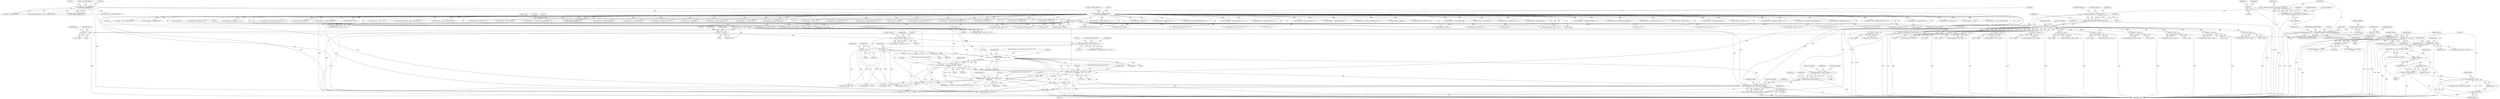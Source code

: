 digraph "0_Android_9d4853418ab2f754c2b63e091c29c5529b8b86ca_94@API" {
"1001810" [label="(Call,fprintf(fsuccess, \"PNG validation succeeded\n\"))"];
"1001802" [label="(Call,fsuccess != NULL)"];
"1001796" [label="(Call,*fsuccess = fopen(touch, \"wt\"))"];
"1001798" [label="(Call,fopen(touch, \"wt\"))"];
"1001791" [label="(Call,touch != NULL)"];
"1000158" [label="(Call,touch = NULL)"];
"1001058" [label="(Call,touch = *++argv)"];
"1000364" [label="(Call,safecat(command, sizeof command, cp, *++argv))"];
"1000354" [label="(Call,cp = safecat(command, sizeof command, cp, \" \"))"];
"1000356" [label="(Call,safecat(command, sizeof command, cp, \" \"))"];
"1000210" [label="(Call,cp = safecat(command, sizeof command, cp, \"pngvalid\"))"];
"1000212" [label="(Call,safecat(command, sizeof command, cp, \"pngvalid\"))"];
"1000165" [label="(Call,cp = 0)"];
"1001427" [label="(Call,cp = safecat(command, sizeof command, cp, *argv))"];
"1001429" [label="(Call,safecat(command, sizeof command, cp, *argv))"];
"1001419" [label="(Call,cp = safecat(command, sizeof command, cp, \" \"))"];
"1001421" [label="(Call,safecat(command, sizeof command, cp, \" \"))"];
"1000362" [label="(Call,cp = safecat(command, sizeof command, cp, *++argv))"];
"1001368" [label="(Call,fprintf(stderr,\n \"pngvalid: %s: %s: unknown setting (use 'on' or 'off')\n\",\n *argv, arg))"];
"1001409" [label="(Call,fprintf(stderr, \"pngvalid: %s: unknown argument\n\", *argv))"];
"1001227" [label="(Call,fprintf(stderr, \"pngvalid: %s: unknown 'max' option\n\", *argv))"];
"1001339" [label="(Call,fprintf(stderr, \"pngvalid: %s: %s: unknown option\n\", *argv, arg))"];
"1001286" [label="(Call,strncmp(*argv, \"--option=\", 9))"];
"1001073" [label="(Call,strncmp(*argv, \"--max\", 5))"];
"1000582" [label="(Call,strncmp(*argv, \"--transform-enable=\",\n sizeof \"--transform-enable\"))"];
"1000560" [label="(Call,strncmp(*argv, \"--transform-disable=\",\n sizeof \"--transform-disable\"))"];
"1001325" [label="(Call,strncmp(arg, \"max-inflate-window:\", 19))"];
"1001310" [label="(Call,strncmp(arg, \"arm-neon:\", 9))"];
"1001294" [label="(Call,*arg = 9+*argv)"];
"1001319" [label="(Call,arg += 9)"];
"1001334" [label="(Call,arg += 19)"];
"1001185" [label="(Call,atof(*++argv))"];
"1001113" [label="(Call,atof(*++argv))"];
"1001253" [label="(Call,atof(*++argv))"];
"1001149" [label="(Call,atof(*++argv))"];
"1001203" [label="(Call,atof(*++argv))"];
"1001167" [label="(Call,atof(*++argv))"];
"1001131" [label="(Call,atof(*++argv))"];
"1001276" [label="(Call,atof(*++argv))"];
"1001035" [label="(Call,atoi(*++argv))"];
"1001221" [label="(Call,atof(*++argv))"];
"1001095" [label="(Call,atof(*++argv))"];
"1000201" [label="(Call,store_ensure_image(&pm.this, NULL, 2, TRANSFORM_ROWMAX, TRANSFORM_HEIGHTMAX))"];
"1000169" [label="(Call,anon_context(&pm.this))"];
"1001813" [label="(Call,fflush(fsuccess))"];
"1001817" [label="(Call,ferror(fsuccess))"];
"1001815" [label="(Call,error = ferror(fsuccess))"];
"1001820" [label="(Call,fclose(fsuccess) || error)"];
"1001821" [label="(Call,fclose(fsuccess))"];
"1001085" [label="(Call,5+*argv)"];
"1000369" [label="(Call,*++argv)"];
"1001431" [label="(Call,sizeof command)"];
"1001368" [label="(Call,fprintf(stderr,\n \"pngvalid: %s: %s: unknown setting (use 'on' or 'off')\n\",\n *argv, arg))"];
"1001057" [label="(Block,)"];
"1000679" [label="(Call,strcmp(*argv, \"--nogamma-threshold\") == 0)"];
"1001428" [label="(Identifier,cp)"];
"1000986" [label="(Call,strcmp(*argv, \"--calculations-follow-bit-depth\"))"];
"1001821" [label="(Call,fclose(fsuccess))"];
"1001819" [label="(ControlStructure,if (fclose(fsuccess) || error))"];
"1000933" [label="(Call,strcmp(*argv, \"--use-input-precision\") == 0)"];
"1000202" [label="(Call,&pm.this)"];
"1001371" [label="(Call,*argv)"];
"1000757" [label="(Call,strcmp(*argv, \"--gamma-16-to-8\"))"];
"1001840" [label="(Literal,0)"];
"1001101" [label="(Call,strcmp(5+*argv, \"abs16\") == 0)"];
"1000712" [label="(Call,strcmp(*argv, \"--nogamma-transform\"))"];
"1001593" [label="(Call,make_transform_images(&pm.this))"];
"1000603" [label="(Call,strcmp(*argv, \"--gamma\") == 0)"];
"1001078" [label="(Literal,0)"];
"1001239" [label="(Call,strcmp(*argv, \"--log8\") == 0)"];
"1001114" [label="(Call,*++argv)"];
"1000711" [label="(Call,strcmp(*argv, \"--nogamma-transform\") == 0)"];
"1000166" [label="(Identifier,cp)"];
"1001804" [label="(Identifier,NULL)"];
"1000354" [label="(Call,cp = safecat(command, sizeof command, cp, \" \"))"];
"1001415" [label="(Literal,99)"];
"1000960" [label="(Call,strcmp(*argv, \"--calculations-use-input-precision\"))"];
"1001059" [label="(Identifier,touch)"];
"1001294" [label="(Call,*arg = 9+*argv)"];
"1001329" [label="(Literal,0)"];
"1001810" [label="(Call,fprintf(fsuccess, \"PNG validation succeeded\n\"))"];
"1000756" [label="(Call,strcmp(*argv, \"--gamma-16-to-8\") == 0)"];
"1001336" [label="(Literal,19)"];
"1001192" [label="(Call,strcmp(5+*argv, \"pc8\"))"];
"1001289" [label="(Literal,\"--option=\")"];
"1001800" [label="(Literal,\"wt\")"];
"1001076" [label="(Literal,\"--max\")"];
"1001286" [label="(Call,strncmp(*argv, \"--option=\", 9))"];
"1001411" [label="(Literal,\"pngvalid: %s: unknown argument\n\")"];
"1001233" [label="(Literal,99)"];
"1000214" [label="(Call,sizeof command)"];
"1001320" [label="(Identifier,arg)"];
"1001412" [label="(Call,*argv)"];
"1000839" [label="(Call,strcmp(*argv, \"--nogamma-alpha-mode\") == 0)"];
"1001138" [label="(Call,strcmp(5+*argv, \"calc16\"))"];
"1001191" [label="(Call,strcmp(5+*argv, \"pc8\") == 0)"];
"1001185" [label="(Call,atof(*++argv))"];
"1000585" [label="(Literal,\"--transform-enable=\")"];
"1000588" [label="(Literal,0)"];
"1000776" [label="(Call,strcmp(*argv, \"--nogamma-16-to-8\"))"];
"1001193" [label="(Call,5+*argv)"];
"1000725" [label="(Call,strcmp(*argv, \"--gamma-sbit\"))"];
"1001423" [label="(Call,sizeof command)"];
"1001058" [label="(Call,touch = *++argv)"];
"1000349" [label="(Block,)"];
"1001315" [label="(Block,)"];
"1001814" [label="(Identifier,fsuccess)"];
"1001020" [label="(Call,strcmp(*argv, \"--sbitlow\"))"];
"1000947" [label="(Call,strcmp(*argv, \"--use-calculation-precision\"))"];
"1000563" [label="(Literal,\"--transform-disable=\")"];
"1001801" [label="(ControlStructure,if (fsuccess != NULL))"];
"1001797" [label="(Identifier,fsuccess)"];
"1001310" [label="(Call,strncmp(arg, \"arm-neon:\", 9))"];
"1001210" [label="(Call,strcmp(5+*argv, \"pc16\"))"];
"1000596" [label="(Call,*argv + sizeof \"--transform-enable\")"];
"1001640" [label="(Call,fprintf(stderr, \"pngvalid: test aborted (probably failed in cleanup)\n\"))"];
"1001291" [label="(Literal,0)"];
"1001335" [label="(Identifier,arg)"];
"1001312" [label="(Literal,\"arm-neon:\")"];
"1001798" [label="(Call,fopen(touch, \"wt\"))"];
"1000922" [label="(Call,strcmp(*argv, \"--use-update-info\"))"];
"1001429" [label="(Call,safecat(command, sizeof command, cp, *argv))"];
"1001790" [label="(ControlStructure,if (touch != NULL))"];
"1001167" [label="(Call,atof(*++argv))"];
"1001793" [label="(Identifier,NULL)"];
"1001035" [label="(Call,atoi(*++argv))"];
"1001339" [label="(Call,fprintf(stderr, \"pngvalid: %s: %s: unknown option\n\", *argv, arg))"];
"1001350" [label="(Identifier,arg)"];
"1001325" [label="(Call,strncmp(arg, \"max-inflate-window:\", 19))"];
"1000365" [label="(Identifier,command)"];
"1001221" [label="(Call,atof(*++argv))"];
"1001229" [label="(Literal,\"pngvalid: %s: unknown 'max' option\n\")"];
"1001344" [label="(Identifier,arg)"];
"1001119" [label="(Call,strcmp(5+*argv, \"calc8\") == 0)"];
"1000160" [label="(Identifier,NULL)"];
"1001262" [label="(Call,strcmp(*argv, \"--log16\") == 0)"];
"1000852" [label="(Call,strcmp(*argv, \"--expand16\") == 0)"];
"1001433" [label="(Identifier,cp)"];
"1001175" [label="(Call,5+*argv)"];
"1001321" [label="(Literal,9)"];
"1001002" [label="(Call,strcmp(*argv, \"--exhaustive\") == 0)"];
"1001073" [label="(Call,strncmp(*argv, \"--max\", 5))"];
"1001084" [label="(Call,strcmp(5+*argv, \"abs8\"))"];
"1000561" [label="(Call,*argv)"];
"1001349" [label="(Call,strcmp(arg, \"off\"))"];
"1000564" [label="(Call,sizeof \"--transform-disable\")"];
"1001823" [label="(Identifier,error)"];
"1000573" [label="(Call,transform_disable(*argv + sizeof \"--transform-disable\"))"];
"1000212" [label="(Call,safecat(command, sizeof command, cp, \"pngvalid\"))"];
"1001131" [label="(Call,atof(*++argv))"];
"1000165" [label="(Call,cp = 0)"];
"1001434" [label="(Call,*argv)"];
"1001227" [label="(Call,fprintf(stderr, \"pngvalid: %s: unknown 'max' option\n\", *argv))"];
"1001091" [label="(Call,pm.maxabs8 = atof(*++argv))"];
"1001311" [label="(Identifier,arg)"];
"1001203" [label="(Call,atof(*++argv))"];
"1001109" [label="(Call,pm.maxabs16 = atof(*++argv))"];
"1001791" [label="(Call,touch != NULL)"];
"1001369" [label="(Identifier,stderr)"];
"1001296" [label="(Call,9+*argv)"];
"1001113" [label="(Call,atof(*++argv))"];
"1001427" [label="(Call,cp = safecat(command, sizeof command, cp, *argv))"];
"1001173" [label="(Call,strcmp(5+*argv, \"out16\") == 0)"];
"1001815" [label="(Call,error = ferror(fsuccess))"];
"1001230" [label="(Call,*argv)"];
"1000559" [label="(Call,strncmp(*argv, \"--transform-disable=\",\n sizeof \"--transform-disable\") == 0)"];
"1001083" [label="(Call,strcmp(5+*argv, \"abs8\") == 0)"];
"1000159" [label="(Identifier,touch)"];
"1001096" [label="(Call,*++argv)"];
"1000807" [label="(Call,strcmp(*argv, \"--nogamma-background\") == 0)"];
"1001408" [label="(Block,)"];
"1001803" [label="(Identifier,fsuccess)"];
"1001149" [label="(Call,atof(*++argv))"];
"1001276" [label="(Call,atof(*++argv))"];
"1000586" [label="(Call,sizeof \"--transform-enable\")"];
"1001127" [label="(Call,pm.maxcalc8 = atof(*++argv))"];
"1000175" [label="(Identifier,SIGABRT)"];
"1000680" [label="(Call,strcmp(*argv, \"--nogamma-threshold\"))"];
"1001049" [label="(Call,strcmp(*argv, \"--touch\"))"];
"1000347" [label="(Identifier,argc)"];
"1001155" [label="(Call,strcmp(5+*argv, \"out8\") == 0)"];
"1001048" [label="(Call,strcmp(*argv, \"--touch\") == 0)"];
"1000595" [label="(Call,transform_enable(*argv + sizeof \"--transform-enable\"))"];
"1000973" [label="(Call,strcmp(*argv, \"--assume-16-bit-calculations\"))"];
"1001226" [label="(Block,)"];
"1001121" [label="(Call,5+*argv)"];
"1001796" [label="(Call,*fsuccess = fopen(touch, \"wt\"))"];
"1001370" [label="(Literal,\"pngvalid: %s: %s: unknown setting (use 'on' or 'off')\n\")"];
"1000217" [label="(Literal,\"pngvalid\")"];
"1000647" [label="(Call,strcmp(*argv, \"--nogamma\") == 0)"];
"1000661" [label="(Call,strcmp(*argv, \"--gamma-threshold\"))"];
"1001813" [label="(Call,fflush(fsuccess))"];
"1000959" [label="(Call,strcmp(*argv, \"--calculations-use-input-precision\") == 0)"];
"1001348" [label="(Call,strcmp(arg, \"off\") == 0)"];
"1000581" [label="(Call,strncmp(*argv, \"--transform-enable=\",\n sizeof \"--transform-enable\") == 0)"];
"1001802" [label="(Call,fsuccess != NULL)"];
"1000808" [label="(Call,strcmp(*argv, \"--nogamma-background\"))"];
"1000366" [label="(Call,sizeof command)"];
"1001060" [label="(Call,*++argv)"];
"1001358" [label="(Call,strcmp(arg, \"on\") == 0)"];
"1000934" [label="(Call,strcmp(*argv, \"--use-input-precision\"))"];
"1001145" [label="(Call,pm.maxcalc16 = atof(*++argv))"];
"1000906" [label="(Call,strcmp(*argv, \"--progressive-read\") == 0)"];
"1001812" [label="(Literal,\"PNG validation succeeded\n\")"];
"1001419" [label="(Call,cp = safecat(command, sizeof command, cp, \" \"))"];
"1000866" [label="(Call,strcmp(*argv, \"--noexpand16\"))"];
"1001327" [label="(Literal,\"max-inflate-window:\")"];
"1000660" [label="(Call,strcmp(*argv, \"--gamma-threshold\") == 0)"];
"1000907" [label="(Call,strcmp(*argv, \"--progressive-read\"))"];
"1000169" [label="(Call,anon_context(&pm.this))"];
"1000789" [label="(Call,strcmp(*argv, \"--gamma-background\"))"];
"1000583" [label="(Call,*argv)"];
"1001342" [label="(Call,*argv)"];
"1001425" [label="(Identifier,cp)"];
"1001290" [label="(Literal,9)"];
"1001338" [label="(Block,)"];
"1001072" [label="(Call,strncmp(*argv, \"--max\", 5) == 0)"];
"1000209" [label="(Identifier,TRANSFORM_HEIGHTMAX)"];
"1001818" [label="(Identifier,fsuccess)"];
"1000201" [label="(Call,store_ensure_image(&pm.this, NULL, 2, TRANSFORM_ROWMAX, TRANSFORM_HEIGHTMAX))"];
"1000368" [label="(Identifier,cp)"];
"1001430" [label="(Identifier,command)"];
"1001373" [label="(Identifier,arg)"];
"1001120" [label="(Call,strcmp(5+*argv, \"calc8\"))"];
"1001209" [label="(Call,strcmp(5+*argv, \"pc16\") == 0)"];
"1001019" [label="(Call,strcmp(*argv, \"--sbitlow\") == 0)"];
"1001272" [label="(Call,pm.log16 = atof(*++argv))"];
"1001217" [label="(Call,pm.maxpc16 = atof(*++argv))"];
"1000206" [label="(Identifier,NULL)"];
"1001805" [label="(Block,)"];
"1001341" [label="(Literal,\"pngvalid: %s: %s: unknown option\n\")"];
"1000743" [label="(Call,strcmp(*argv, \"--nogamma-sbit\") == 0)"];
"1001820" [label="(Call,fclose(fsuccess) || error)"];
"1000360" [label="(Identifier,cp)"];
"1001324" [label="(Call,strncmp(arg, \"max-inflate-window:\", 19) == 0)"];
"1000788" [label="(Call,strcmp(*argv, \"--gamma-background\") == 0)"];
"1001326" [label="(Identifier,arg)"];
"1001186" [label="(Call,*++argv)"];
"1001833" [label="(Call,fprintf(stderr, \"%s: open failed\n\", touch))"];
"1000361" [label="(Literal,\" \")"];
"1000167" [label="(Literal,0)"];
"1000604" [label="(Call,strcmp(*argv, \"--gamma\"))"];
"1000364" [label="(Call,safecat(command, sizeof command, cp, *++argv))"];
"1001410" [label="(Identifier,stderr)"];
"1001077" [label="(Literal,5)"];
"1001181" [label="(Call,pm.maxout16 = atof(*++argv))"];
"1001064" [label="(Identifier,catmore)"];
"1000158" [label="(Call,touch = NULL)"];
"1000878" [label="(Call,strcmp(*argv, \"--more-gammas\") == 0)"];
"1000985" [label="(Call,strcmp(*argv, \"--calculations-follow-bit-depth\") == 0)"];
"1000210" [label="(Call,cp = safecat(command, sizeof command, cp, \"pngvalid\"))"];
"1001314" [label="(Literal,0)"];
"1001095" [label="(Call,atof(*++argv))"];
"1001421" [label="(Call,safecat(command, sizeof command, cp, \" \"))"];
"1001367" [label="(Block,)"];
"1000566" [label="(Literal,0)"];
"1001295" [label="(Identifier,arg)"];
"1001817" [label="(Call,ferror(fsuccess))"];
"1000892" [label="(Call,strcmp(*argv, \"--all-gammas\"))"];
"1001822" [label="(Identifier,fsuccess)"];
"1001139" [label="(Call,5+*argv)"];
"1001841" [label="(MethodReturn,int)"];
"1000373" [label="(Call,strcmp(*argv, \"-v\") == 0)"];
"1001163" [label="(Call,pm.maxout8 = atof(*++argv))"];
"1000744" [label="(Call,strcmp(*argv, \"--nogamma-sbit\"))"];
"1001102" [label="(Call,strcmp(5+*argv, \"abs16\"))"];
"1001003" [label="(Call,strcmp(*argv, \"--exhaustive\"))"];
"1001319" [label="(Call,arg += 9)"];
"1000357" [label="(Identifier,command)"];
"1001174" [label="(Call,strcmp(5+*argv, \"out16\"))"];
"1001792" [label="(Identifier,touch)"];
"1000211" [label="(Identifier,cp)"];
"1001036" [label="(Call,*++argv)"];
"1000363" [label="(Identifier,cp)"];
"1000820" [label="(Call,strcmp(*argv, \"--gamma-alpha-mode\") == 0)"];
"1000374" [label="(Call,strcmp(*argv, \"-v\"))"];
"1001799" [label="(Identifier,touch)"];
"1001825" [label="(Call,fprintf(stderr, \"%s: write failed\n\", touch))"];
"1000376" [label="(Identifier,argv)"];
"1000216" [label="(Identifier,cp)"];
"1001157" [label="(Call,5+*argv)"];
"1001263" [label="(Call,strcmp(*argv, \"--log16\"))"];
"1000853" [label="(Call,strcmp(*argv, \"--expand16\"))"];
"1000865" [label="(Call,strcmp(*argv, \"--noexpand16\") == 0)"];
"1000946" [label="(Call,strcmp(*argv, \"--use-calculation-precision\") == 0)"];
"1001302" [label="(Identifier,option)"];
"1000163" [label="(Identifier,gammas)"];
"1001254" [label="(Call,*++argv)"];
"1001808" [label="(Identifier,error)"];
"1001156" [label="(Call,strcmp(5+*argv, \"out8\"))"];
"1000692" [label="(Call,strcmp(*argv, \"--gamma-transform\") == 0)"];
"1001309" [label="(Call,strncmp(arg, \"arm-neon:\", 9) == 0)"];
"1000775" [label="(Call,strcmp(*argv, \"--nogamma-16-to-8\") == 0)"];
"1001137" [label="(Call,strcmp(5+*argv, \"calc16\") == 0)"];
"1001199" [label="(Call,pm.maxpc8 = atof(*++argv))"];
"1001330" [label="(Block,)"];
"1000560" [label="(Call,strncmp(*argv, \"--transform-disable=\",\n sizeof \"--transform-disable\"))"];
"1001277" [label="(Call,*++argv)"];
"1001834" [label="(Identifier,stderr)"];
"1000170" [label="(Call,&pm.this)"];
"1000221" [label="(Identifier,pm)"];
"1001240" [label="(Call,strcmp(*argv, \"--log8\"))"];
"1000208" [label="(Identifier,TRANSFORM_ROWMAX)"];
"1001420" [label="(Identifier,cp)"];
"1000582" [label="(Call,strncmp(*argv, \"--transform-enable=\",\n sizeof \"--transform-enable\"))"];
"1001334" [label="(Call,arg += 19)"];
"1001426" [label="(Literal,\" \")"];
"1000921" [label="(Call,strcmp(*argv, \"--use-update-info\") == 0)"];
"1001074" [label="(Call,*argv)"];
"1000840" [label="(Call,strcmp(*argv, \"--nogamma-alpha-mode\"))"];
"1000574" [label="(Call,*argv + sizeof \"--transform-disable\")"];
"1001328" [label="(Literal,19)"];
"1001168" [label="(Call,*++argv)"];
"1000972" [label="(Call,strcmp(*argv, \"--assume-16-bit-calculations\") == 0)"];
"1001313" [label="(Literal,9)"];
"1000207" [label="(Literal,2)"];
"1001033" [label="(Call,(png_byte)atoi(*++argv))"];
"1001346" [label="(Literal,99)"];
"1001150" [label="(Call,*++argv)"];
"1000362" [label="(Call,cp = safecat(command, sizeof command, cp, *++argv))"];
"1000358" [label="(Call,sizeof command)"];
"1000355" [label="(Identifier,cp)"];
"1001409" [label="(Call,fprintf(stderr, \"pngvalid: %s: unknown argument\n\", *argv))"];
"1000648" [label="(Call,strcmp(*argv, \"--nogamma\"))"];
"1001222" [label="(Call,*++argv)"];
"1000891" [label="(Call,strcmp(*argv, \"--all-gammas\") == 0)"];
"1000213" [label="(Identifier,command)"];
"1001285" [label="(Call,strncmp(*argv, \"--option=\", 9) == 0)"];
"1001811" [label="(Identifier,fsuccess)"];
"1001359" [label="(Call,strcmp(arg, \"on\"))"];
"1001292" [label="(Block,)"];
"1001253" [label="(Call,atof(*++argv))"];
"1001418" [label="(Block,)"];
"1001826" [label="(Identifier,stderr)"];
"1001132" [label="(Call,*++argv)"];
"1001816" [label="(Identifier,error)"];
"1001211" [label="(Call,5+*argv)"];
"1001249" [label="(Call,pm.log8 = atof(*++argv))"];
"1001375" [label="(Literal,99)"];
"1000149" [label="(Block,)"];
"1001103" [label="(Call,5+*argv)"];
"1001204" [label="(Call,*++argv)"];
"1000821" [label="(Call,strcmp(*argv, \"--gamma-alpha-mode\"))"];
"1001422" [label="(Identifier,command)"];
"1001228" [label="(Identifier,stderr)"];
"1001287" [label="(Call,*argv)"];
"1001340" [label="(Identifier,stderr)"];
"1000879" [label="(Call,strcmp(*argv, \"--more-gammas\"))"];
"1000356" [label="(Call,safecat(command, sizeof command, cp, \" \"))"];
"1000724" [label="(Call,strcmp(*argv, \"--gamma-sbit\") == 0)"];
"1000693" [label="(Call,strcmp(*argv, \"--gamma-transform\"))"];
"1001794" [label="(Block,)"];
"1000172" [label="(Identifier,pm)"];
"1001810" -> "1001805"  [label="AST: "];
"1001810" -> "1001812"  [label="CFG: "];
"1001811" -> "1001810"  [label="AST: "];
"1001812" -> "1001810"  [label="AST: "];
"1001814" -> "1001810"  [label="CFG: "];
"1001810" -> "1001841"  [label="DDG: "];
"1001802" -> "1001810"  [label="DDG: "];
"1001810" -> "1001813"  [label="DDG: "];
"1001802" -> "1001801"  [label="AST: "];
"1001802" -> "1001804"  [label="CFG: "];
"1001803" -> "1001802"  [label="AST: "];
"1001804" -> "1001802"  [label="AST: "];
"1001808" -> "1001802"  [label="CFG: "];
"1001834" -> "1001802"  [label="CFG: "];
"1001802" -> "1001841"  [label="DDG: "];
"1001802" -> "1001841"  [label="DDG: "];
"1001802" -> "1001841"  [label="DDG: "];
"1001796" -> "1001802"  [label="DDG: "];
"1001791" -> "1001802"  [label="DDG: "];
"1001796" -> "1001794"  [label="AST: "];
"1001796" -> "1001798"  [label="CFG: "];
"1001797" -> "1001796"  [label="AST: "];
"1001798" -> "1001796"  [label="AST: "];
"1001803" -> "1001796"  [label="CFG: "];
"1001796" -> "1001841"  [label="DDG: "];
"1001798" -> "1001796"  [label="DDG: "];
"1001798" -> "1001796"  [label="DDG: "];
"1001798" -> "1001800"  [label="CFG: "];
"1001799" -> "1001798"  [label="AST: "];
"1001800" -> "1001798"  [label="AST: "];
"1001798" -> "1001841"  [label="DDG: "];
"1001791" -> "1001798"  [label="DDG: "];
"1001798" -> "1001825"  [label="DDG: "];
"1001798" -> "1001833"  [label="DDG: "];
"1001791" -> "1001790"  [label="AST: "];
"1001791" -> "1001793"  [label="CFG: "];
"1001792" -> "1001791"  [label="AST: "];
"1001793" -> "1001791"  [label="AST: "];
"1001797" -> "1001791"  [label="CFG: "];
"1001840" -> "1001791"  [label="CFG: "];
"1001791" -> "1001841"  [label="DDG: "];
"1001791" -> "1001841"  [label="DDG: "];
"1001791" -> "1001841"  [label="DDG: "];
"1000158" -> "1001791"  [label="DDG: "];
"1001058" -> "1001791"  [label="DDG: "];
"1000201" -> "1001791"  [label="DDG: "];
"1000158" -> "1000149"  [label="AST: "];
"1000158" -> "1000160"  [label="CFG: "];
"1000159" -> "1000158"  [label="AST: "];
"1000160" -> "1000158"  [label="AST: "];
"1000163" -> "1000158"  [label="CFG: "];
"1001058" -> "1001057"  [label="AST: "];
"1001058" -> "1001060"  [label="CFG: "];
"1001059" -> "1001058"  [label="AST: "];
"1001060" -> "1001058"  [label="AST: "];
"1001064" -> "1001058"  [label="CFG: "];
"1001058" -> "1001841"  [label="DDG: "];
"1000364" -> "1001058"  [label="DDG: "];
"1000364" -> "1000362"  [label="AST: "];
"1000364" -> "1000369"  [label="CFG: "];
"1000365" -> "1000364"  [label="AST: "];
"1000366" -> "1000364"  [label="AST: "];
"1000368" -> "1000364"  [label="AST: "];
"1000369" -> "1000364"  [label="AST: "];
"1000362" -> "1000364"  [label="CFG: "];
"1000364" -> "1001841"  [label="DDG: "];
"1000364" -> "1001841"  [label="DDG: "];
"1000364" -> "1000362"  [label="DDG: "];
"1000364" -> "1000362"  [label="DDG: "];
"1000364" -> "1000362"  [label="DDG: "];
"1000354" -> "1000364"  [label="DDG: "];
"1001185" -> "1000364"  [label="DDG: "];
"1001113" -> "1000364"  [label="DDG: "];
"1001253" -> "1000364"  [label="DDG: "];
"1001149" -> "1000364"  [label="DDG: "];
"1001203" -> "1000364"  [label="DDG: "];
"1001167" -> "1000364"  [label="DDG: "];
"1001131" -> "1000364"  [label="DDG: "];
"1001276" -> "1000364"  [label="DDG: "];
"1001035" -> "1000364"  [label="DDG: "];
"1001221" -> "1000364"  [label="DDG: "];
"1001095" -> "1000364"  [label="DDG: "];
"1000364" -> "1001035"  [label="DDG: "];
"1000364" -> "1001095"  [label="DDG: "];
"1000364" -> "1001113"  [label="DDG: "];
"1000364" -> "1001131"  [label="DDG: "];
"1000364" -> "1001149"  [label="DDG: "];
"1000364" -> "1001167"  [label="DDG: "];
"1000364" -> "1001185"  [label="DDG: "];
"1000364" -> "1001203"  [label="DDG: "];
"1000364" -> "1001221"  [label="DDG: "];
"1000364" -> "1001253"  [label="DDG: "];
"1000364" -> "1001276"  [label="DDG: "];
"1000354" -> "1000349"  [label="AST: "];
"1000354" -> "1000356"  [label="CFG: "];
"1000355" -> "1000354"  [label="AST: "];
"1000356" -> "1000354"  [label="AST: "];
"1000363" -> "1000354"  [label="CFG: "];
"1000354" -> "1001841"  [label="DDG: "];
"1000356" -> "1000354"  [label="DDG: "];
"1000356" -> "1000354"  [label="DDG: "];
"1000356" -> "1000354"  [label="DDG: "];
"1000356" -> "1000361"  [label="CFG: "];
"1000357" -> "1000356"  [label="AST: "];
"1000358" -> "1000356"  [label="AST: "];
"1000360" -> "1000356"  [label="AST: "];
"1000361" -> "1000356"  [label="AST: "];
"1000210" -> "1000356"  [label="DDG: "];
"1001427" -> "1000356"  [label="DDG: "];
"1000362" -> "1000356"  [label="DDG: "];
"1000210" -> "1000149"  [label="AST: "];
"1000210" -> "1000212"  [label="CFG: "];
"1000211" -> "1000210"  [label="AST: "];
"1000212" -> "1000210"  [label="AST: "];
"1000221" -> "1000210"  [label="CFG: "];
"1000210" -> "1001841"  [label="DDG: "];
"1000210" -> "1001841"  [label="DDG: "];
"1000212" -> "1000210"  [label="DDG: "];
"1000212" -> "1000210"  [label="DDG: "];
"1000212" -> "1000210"  [label="DDG: "];
"1000212" -> "1000217"  [label="CFG: "];
"1000213" -> "1000212"  [label="AST: "];
"1000214" -> "1000212"  [label="AST: "];
"1000216" -> "1000212"  [label="AST: "];
"1000217" -> "1000212"  [label="AST: "];
"1000212" -> "1001841"  [label="DDG: "];
"1000165" -> "1000212"  [label="DDG: "];
"1000165" -> "1000149"  [label="AST: "];
"1000165" -> "1000167"  [label="CFG: "];
"1000166" -> "1000165"  [label="AST: "];
"1000167" -> "1000165"  [label="AST: "];
"1000172" -> "1000165"  [label="CFG: "];
"1001427" -> "1001418"  [label="AST: "];
"1001427" -> "1001429"  [label="CFG: "];
"1001428" -> "1001427"  [label="AST: "];
"1001429" -> "1001427"  [label="AST: "];
"1000347" -> "1001427"  [label="CFG: "];
"1001427" -> "1001841"  [label="DDG: "];
"1001427" -> "1001841"  [label="DDG: "];
"1001429" -> "1001427"  [label="DDG: "];
"1001429" -> "1001427"  [label="DDG: "];
"1001429" -> "1001427"  [label="DDG: "];
"1001429" -> "1001434"  [label="CFG: "];
"1001430" -> "1001429"  [label="AST: "];
"1001431" -> "1001429"  [label="AST: "];
"1001433" -> "1001429"  [label="AST: "];
"1001434" -> "1001429"  [label="AST: "];
"1001429" -> "1001841"  [label="DDG: "];
"1001429" -> "1001841"  [label="DDG: "];
"1001429" -> "1000373"  [label="DDG: "];
"1001429" -> "1000374"  [label="DDG: "];
"1001419" -> "1001429"  [label="DDG: "];
"1001368" -> "1001429"  [label="DDG: "];
"1001339" -> "1001429"  [label="DDG: "];
"1001227" -> "1001429"  [label="DDG: "];
"1001409" -> "1001429"  [label="DDG: "];
"1000560" -> "1001429"  [label="DDG: "];
"1000582" -> "1001429"  [label="DDG: "];
"1001073" -> "1001429"  [label="DDG: "];
"1001286" -> "1001429"  [label="DDG: "];
"1001419" -> "1001418"  [label="AST: "];
"1001419" -> "1001421"  [label="CFG: "];
"1001420" -> "1001419"  [label="AST: "];
"1001421" -> "1001419"  [label="AST: "];
"1001428" -> "1001419"  [label="CFG: "];
"1001419" -> "1001841"  [label="DDG: "];
"1001421" -> "1001419"  [label="DDG: "];
"1001421" -> "1001419"  [label="DDG: "];
"1001421" -> "1001419"  [label="DDG: "];
"1001421" -> "1001426"  [label="CFG: "];
"1001422" -> "1001421"  [label="AST: "];
"1001423" -> "1001421"  [label="AST: "];
"1001425" -> "1001421"  [label="AST: "];
"1001426" -> "1001421"  [label="AST: "];
"1000362" -> "1001421"  [label="DDG: "];
"1000362" -> "1000349"  [label="AST: "];
"1000363" -> "1000362"  [label="AST: "];
"1000376" -> "1000362"  [label="CFG: "];
"1000362" -> "1001841"  [label="DDG: "];
"1000362" -> "1001841"  [label="DDG: "];
"1001368" -> "1001367"  [label="AST: "];
"1001368" -> "1001373"  [label="CFG: "];
"1001369" -> "1001368"  [label="AST: "];
"1001370" -> "1001368"  [label="AST: "];
"1001371" -> "1001368"  [label="AST: "];
"1001373" -> "1001368"  [label="AST: "];
"1001375" -> "1001368"  [label="CFG: "];
"1001368" -> "1001841"  [label="DDG: "];
"1001368" -> "1001841"  [label="DDG: "];
"1001368" -> "1001841"  [label="DDG: "];
"1001368" -> "1000373"  [label="DDG: "];
"1001368" -> "1000374"  [label="DDG: "];
"1001368" -> "1001227"  [label="DDG: "];
"1001368" -> "1001339"  [label="DDG: "];
"1001409" -> "1001368"  [label="DDG: "];
"1001227" -> "1001368"  [label="DDG: "];
"1001339" -> "1001368"  [label="DDG: "];
"1001339" -> "1001368"  [label="DDG: "];
"1001339" -> "1001368"  [label="DDG: "];
"1001286" -> "1001368"  [label="DDG: "];
"1001319" -> "1001368"  [label="DDG: "];
"1001334" -> "1001368"  [label="DDG: "];
"1001368" -> "1001409"  [label="DDG: "];
"1001368" -> "1001640"  [label="DDG: "];
"1001409" -> "1001408"  [label="AST: "];
"1001409" -> "1001412"  [label="CFG: "];
"1001410" -> "1001409"  [label="AST: "];
"1001411" -> "1001409"  [label="AST: "];
"1001412" -> "1001409"  [label="AST: "];
"1001415" -> "1001409"  [label="CFG: "];
"1001409" -> "1001841"  [label="DDG: "];
"1001409" -> "1001841"  [label="DDG: "];
"1001409" -> "1000373"  [label="DDG: "];
"1001409" -> "1000374"  [label="DDG: "];
"1001409" -> "1001227"  [label="DDG: "];
"1001409" -> "1001339"  [label="DDG: "];
"1001227" -> "1001409"  [label="DDG: "];
"1001339" -> "1001409"  [label="DDG: "];
"1001286" -> "1001409"  [label="DDG: "];
"1001409" -> "1001640"  [label="DDG: "];
"1001227" -> "1001226"  [label="AST: "];
"1001227" -> "1001230"  [label="CFG: "];
"1001228" -> "1001227"  [label="AST: "];
"1001229" -> "1001227"  [label="AST: "];
"1001230" -> "1001227"  [label="AST: "];
"1001233" -> "1001227"  [label="CFG: "];
"1001227" -> "1001841"  [label="DDG: "];
"1001227" -> "1001841"  [label="DDG: "];
"1001227" -> "1000373"  [label="DDG: "];
"1001227" -> "1000374"  [label="DDG: "];
"1001339" -> "1001227"  [label="DDG: "];
"1001073" -> "1001227"  [label="DDG: "];
"1000582" -> "1001227"  [label="DDG: "];
"1001227" -> "1001339"  [label="DDG: "];
"1001227" -> "1001640"  [label="DDG: "];
"1001339" -> "1001338"  [label="AST: "];
"1001339" -> "1001344"  [label="CFG: "];
"1001340" -> "1001339"  [label="AST: "];
"1001341" -> "1001339"  [label="AST: "];
"1001342" -> "1001339"  [label="AST: "];
"1001344" -> "1001339"  [label="AST: "];
"1001346" -> "1001339"  [label="CFG: "];
"1001339" -> "1001841"  [label="DDG: "];
"1001339" -> "1001841"  [label="DDG: "];
"1001339" -> "1000373"  [label="DDG: "];
"1001339" -> "1000374"  [label="DDG: "];
"1001286" -> "1001339"  [label="DDG: "];
"1001325" -> "1001339"  [label="DDG: "];
"1001339" -> "1001348"  [label="DDG: "];
"1001339" -> "1001349"  [label="DDG: "];
"1001339" -> "1001358"  [label="DDG: "];
"1001339" -> "1001359"  [label="DDG: "];
"1001339" -> "1001640"  [label="DDG: "];
"1001286" -> "1001285"  [label="AST: "];
"1001286" -> "1001290"  [label="CFG: "];
"1001287" -> "1001286"  [label="AST: "];
"1001289" -> "1001286"  [label="AST: "];
"1001290" -> "1001286"  [label="AST: "];
"1001291" -> "1001286"  [label="CFG: "];
"1001286" -> "1000373"  [label="DDG: "];
"1001286" -> "1000374"  [label="DDG: "];
"1001286" -> "1001285"  [label="DDG: "];
"1001286" -> "1001285"  [label="DDG: "];
"1001286" -> "1001285"  [label="DDG: "];
"1001073" -> "1001286"  [label="DDG: "];
"1000582" -> "1001286"  [label="DDG: "];
"1001286" -> "1001294"  [label="DDG: "];
"1001286" -> "1001296"  [label="DDG: "];
"1001073" -> "1001072"  [label="AST: "];
"1001073" -> "1001077"  [label="CFG: "];
"1001074" -> "1001073"  [label="AST: "];
"1001076" -> "1001073"  [label="AST: "];
"1001077" -> "1001073"  [label="AST: "];
"1001078" -> "1001073"  [label="CFG: "];
"1001073" -> "1000373"  [label="DDG: "];
"1001073" -> "1000374"  [label="DDG: "];
"1001073" -> "1001072"  [label="DDG: "];
"1001073" -> "1001072"  [label="DDG: "];
"1001073" -> "1001072"  [label="DDG: "];
"1000582" -> "1001073"  [label="DDG: "];
"1001073" -> "1001083"  [label="DDG: "];
"1001073" -> "1001084"  [label="DDG: "];
"1001073" -> "1001085"  [label="DDG: "];
"1001073" -> "1001101"  [label="DDG: "];
"1001073" -> "1001102"  [label="DDG: "];
"1001073" -> "1001103"  [label="DDG: "];
"1001073" -> "1001119"  [label="DDG: "];
"1001073" -> "1001120"  [label="DDG: "];
"1001073" -> "1001121"  [label="DDG: "];
"1001073" -> "1001137"  [label="DDG: "];
"1001073" -> "1001138"  [label="DDG: "];
"1001073" -> "1001139"  [label="DDG: "];
"1001073" -> "1001155"  [label="DDG: "];
"1001073" -> "1001156"  [label="DDG: "];
"1001073" -> "1001157"  [label="DDG: "];
"1001073" -> "1001173"  [label="DDG: "];
"1001073" -> "1001174"  [label="DDG: "];
"1001073" -> "1001175"  [label="DDG: "];
"1001073" -> "1001191"  [label="DDG: "];
"1001073" -> "1001192"  [label="DDG: "];
"1001073" -> "1001193"  [label="DDG: "];
"1001073" -> "1001209"  [label="DDG: "];
"1001073" -> "1001210"  [label="DDG: "];
"1001073" -> "1001211"  [label="DDG: "];
"1001073" -> "1001239"  [label="DDG: "];
"1001073" -> "1001240"  [label="DDG: "];
"1001073" -> "1001262"  [label="DDG: "];
"1001073" -> "1001263"  [label="DDG: "];
"1000582" -> "1000581"  [label="AST: "];
"1000582" -> "1000586"  [label="CFG: "];
"1000583" -> "1000582"  [label="AST: "];
"1000585" -> "1000582"  [label="AST: "];
"1000586" -> "1000582"  [label="AST: "];
"1000588" -> "1000582"  [label="CFG: "];
"1000582" -> "1000373"  [label="DDG: "];
"1000582" -> "1000374"  [label="DDG: "];
"1000582" -> "1000581"  [label="DDG: "];
"1000582" -> "1000581"  [label="DDG: "];
"1000560" -> "1000582"  [label="DDG: "];
"1000582" -> "1000595"  [label="DDG: "];
"1000582" -> "1000596"  [label="DDG: "];
"1000582" -> "1000603"  [label="DDG: "];
"1000582" -> "1000604"  [label="DDG: "];
"1000582" -> "1000647"  [label="DDG: "];
"1000582" -> "1000648"  [label="DDG: "];
"1000582" -> "1000660"  [label="DDG: "];
"1000582" -> "1000661"  [label="DDG: "];
"1000582" -> "1000679"  [label="DDG: "];
"1000582" -> "1000680"  [label="DDG: "];
"1000582" -> "1000692"  [label="DDG: "];
"1000582" -> "1000693"  [label="DDG: "];
"1000582" -> "1000711"  [label="DDG: "];
"1000582" -> "1000712"  [label="DDG: "];
"1000582" -> "1000724"  [label="DDG: "];
"1000582" -> "1000725"  [label="DDG: "];
"1000582" -> "1000743"  [label="DDG: "];
"1000582" -> "1000744"  [label="DDG: "];
"1000582" -> "1000756"  [label="DDG: "];
"1000582" -> "1000757"  [label="DDG: "];
"1000582" -> "1000775"  [label="DDG: "];
"1000582" -> "1000776"  [label="DDG: "];
"1000582" -> "1000788"  [label="DDG: "];
"1000582" -> "1000789"  [label="DDG: "];
"1000582" -> "1000807"  [label="DDG: "];
"1000582" -> "1000808"  [label="DDG: "];
"1000582" -> "1000820"  [label="DDG: "];
"1000582" -> "1000821"  [label="DDG: "];
"1000582" -> "1000839"  [label="DDG: "];
"1000582" -> "1000840"  [label="DDG: "];
"1000582" -> "1000852"  [label="DDG: "];
"1000582" -> "1000853"  [label="DDG: "];
"1000582" -> "1000865"  [label="DDG: "];
"1000582" -> "1000866"  [label="DDG: "];
"1000582" -> "1000878"  [label="DDG: "];
"1000582" -> "1000879"  [label="DDG: "];
"1000582" -> "1000891"  [label="DDG: "];
"1000582" -> "1000892"  [label="DDG: "];
"1000582" -> "1000906"  [label="DDG: "];
"1000582" -> "1000907"  [label="DDG: "];
"1000582" -> "1000921"  [label="DDG: "];
"1000582" -> "1000922"  [label="DDG: "];
"1000582" -> "1000933"  [label="DDG: "];
"1000582" -> "1000934"  [label="DDG: "];
"1000582" -> "1000946"  [label="DDG: "];
"1000582" -> "1000947"  [label="DDG: "];
"1000582" -> "1000959"  [label="DDG: "];
"1000582" -> "1000960"  [label="DDG: "];
"1000582" -> "1000972"  [label="DDG: "];
"1000582" -> "1000973"  [label="DDG: "];
"1000582" -> "1000985"  [label="DDG: "];
"1000582" -> "1000986"  [label="DDG: "];
"1000582" -> "1001002"  [label="DDG: "];
"1000582" -> "1001003"  [label="DDG: "];
"1000582" -> "1001019"  [label="DDG: "];
"1000582" -> "1001020"  [label="DDG: "];
"1000582" -> "1001048"  [label="DDG: "];
"1000582" -> "1001049"  [label="DDG: "];
"1000582" -> "1001083"  [label="DDG: "];
"1000582" -> "1001084"  [label="DDG: "];
"1000582" -> "1001085"  [label="DDG: "];
"1000582" -> "1001101"  [label="DDG: "];
"1000582" -> "1001102"  [label="DDG: "];
"1000582" -> "1001103"  [label="DDG: "];
"1000582" -> "1001119"  [label="DDG: "];
"1000582" -> "1001120"  [label="DDG: "];
"1000582" -> "1001121"  [label="DDG: "];
"1000582" -> "1001137"  [label="DDG: "];
"1000582" -> "1001138"  [label="DDG: "];
"1000582" -> "1001139"  [label="DDG: "];
"1000582" -> "1001155"  [label="DDG: "];
"1000582" -> "1001156"  [label="DDG: "];
"1000582" -> "1001157"  [label="DDG: "];
"1000582" -> "1001173"  [label="DDG: "];
"1000582" -> "1001174"  [label="DDG: "];
"1000582" -> "1001175"  [label="DDG: "];
"1000582" -> "1001191"  [label="DDG: "];
"1000582" -> "1001192"  [label="DDG: "];
"1000582" -> "1001193"  [label="DDG: "];
"1000582" -> "1001209"  [label="DDG: "];
"1000582" -> "1001210"  [label="DDG: "];
"1000582" -> "1001211"  [label="DDG: "];
"1000582" -> "1001239"  [label="DDG: "];
"1000582" -> "1001240"  [label="DDG: "];
"1000582" -> "1001262"  [label="DDG: "];
"1000582" -> "1001263"  [label="DDG: "];
"1000560" -> "1000559"  [label="AST: "];
"1000560" -> "1000564"  [label="CFG: "];
"1000561" -> "1000560"  [label="AST: "];
"1000563" -> "1000560"  [label="AST: "];
"1000564" -> "1000560"  [label="AST: "];
"1000566" -> "1000560"  [label="CFG: "];
"1000560" -> "1000373"  [label="DDG: "];
"1000560" -> "1000374"  [label="DDG: "];
"1000560" -> "1000559"  [label="DDG: "];
"1000560" -> "1000559"  [label="DDG: "];
"1000560" -> "1000573"  [label="DDG: "];
"1000560" -> "1000574"  [label="DDG: "];
"1001325" -> "1001324"  [label="AST: "];
"1001325" -> "1001328"  [label="CFG: "];
"1001326" -> "1001325"  [label="AST: "];
"1001327" -> "1001325"  [label="AST: "];
"1001328" -> "1001325"  [label="AST: "];
"1001329" -> "1001325"  [label="CFG: "];
"1001325" -> "1001324"  [label="DDG: "];
"1001325" -> "1001324"  [label="DDG: "];
"1001325" -> "1001324"  [label="DDG: "];
"1001310" -> "1001325"  [label="DDG: "];
"1001325" -> "1001334"  [label="DDG: "];
"1001310" -> "1001309"  [label="AST: "];
"1001310" -> "1001313"  [label="CFG: "];
"1001311" -> "1001310"  [label="AST: "];
"1001312" -> "1001310"  [label="AST: "];
"1001313" -> "1001310"  [label="AST: "];
"1001314" -> "1001310"  [label="CFG: "];
"1001310" -> "1001309"  [label="DDG: "];
"1001310" -> "1001309"  [label="DDG: "];
"1001310" -> "1001309"  [label="DDG: "];
"1001294" -> "1001310"  [label="DDG: "];
"1001310" -> "1001319"  [label="DDG: "];
"1001294" -> "1001292"  [label="AST: "];
"1001294" -> "1001296"  [label="CFG: "];
"1001295" -> "1001294"  [label="AST: "];
"1001296" -> "1001294"  [label="AST: "];
"1001302" -> "1001294"  [label="CFG: "];
"1001294" -> "1001841"  [label="DDG: "];
"1001319" -> "1001315"  [label="AST: "];
"1001319" -> "1001321"  [label="CFG: "];
"1001320" -> "1001319"  [label="AST: "];
"1001321" -> "1001319"  [label="AST: "];
"1001350" -> "1001319"  [label="CFG: "];
"1001319" -> "1001348"  [label="DDG: "];
"1001319" -> "1001349"  [label="DDG: "];
"1001319" -> "1001358"  [label="DDG: "];
"1001319" -> "1001359"  [label="DDG: "];
"1001334" -> "1001330"  [label="AST: "];
"1001334" -> "1001336"  [label="CFG: "];
"1001335" -> "1001334"  [label="AST: "];
"1001336" -> "1001334"  [label="AST: "];
"1001350" -> "1001334"  [label="CFG: "];
"1001334" -> "1001348"  [label="DDG: "];
"1001334" -> "1001349"  [label="DDG: "];
"1001334" -> "1001358"  [label="DDG: "];
"1001334" -> "1001359"  [label="DDG: "];
"1001185" -> "1001181"  [label="AST: "];
"1001185" -> "1001186"  [label="CFG: "];
"1001186" -> "1001185"  [label="AST: "];
"1001181" -> "1001185"  [label="CFG: "];
"1001185" -> "1001841"  [label="DDG: "];
"1001185" -> "1001181"  [label="DDG: "];
"1001113" -> "1001109"  [label="AST: "];
"1001113" -> "1001114"  [label="CFG: "];
"1001114" -> "1001113"  [label="AST: "];
"1001109" -> "1001113"  [label="CFG: "];
"1001113" -> "1001841"  [label="DDG: "];
"1001113" -> "1001109"  [label="DDG: "];
"1001253" -> "1001249"  [label="AST: "];
"1001253" -> "1001254"  [label="CFG: "];
"1001254" -> "1001253"  [label="AST: "];
"1001249" -> "1001253"  [label="CFG: "];
"1001253" -> "1001841"  [label="DDG: "];
"1001253" -> "1001249"  [label="DDG: "];
"1001149" -> "1001145"  [label="AST: "];
"1001149" -> "1001150"  [label="CFG: "];
"1001150" -> "1001149"  [label="AST: "];
"1001145" -> "1001149"  [label="CFG: "];
"1001149" -> "1001841"  [label="DDG: "];
"1001149" -> "1001145"  [label="DDG: "];
"1001203" -> "1001199"  [label="AST: "];
"1001203" -> "1001204"  [label="CFG: "];
"1001204" -> "1001203"  [label="AST: "];
"1001199" -> "1001203"  [label="CFG: "];
"1001203" -> "1001841"  [label="DDG: "];
"1001203" -> "1001199"  [label="DDG: "];
"1001167" -> "1001163"  [label="AST: "];
"1001167" -> "1001168"  [label="CFG: "];
"1001168" -> "1001167"  [label="AST: "];
"1001163" -> "1001167"  [label="CFG: "];
"1001167" -> "1001841"  [label="DDG: "];
"1001167" -> "1001163"  [label="DDG: "];
"1001131" -> "1001127"  [label="AST: "];
"1001131" -> "1001132"  [label="CFG: "];
"1001132" -> "1001131"  [label="AST: "];
"1001127" -> "1001131"  [label="CFG: "];
"1001131" -> "1001841"  [label="DDG: "];
"1001131" -> "1001127"  [label="DDG: "];
"1001276" -> "1001272"  [label="AST: "];
"1001276" -> "1001277"  [label="CFG: "];
"1001277" -> "1001276"  [label="AST: "];
"1001272" -> "1001276"  [label="CFG: "];
"1001276" -> "1001841"  [label="DDG: "];
"1001276" -> "1001272"  [label="DDG: "];
"1001035" -> "1001033"  [label="AST: "];
"1001035" -> "1001036"  [label="CFG: "];
"1001036" -> "1001035"  [label="AST: "];
"1001033" -> "1001035"  [label="CFG: "];
"1001035" -> "1001841"  [label="DDG: "];
"1001035" -> "1001033"  [label="DDG: "];
"1001221" -> "1001217"  [label="AST: "];
"1001221" -> "1001222"  [label="CFG: "];
"1001222" -> "1001221"  [label="AST: "];
"1001217" -> "1001221"  [label="CFG: "];
"1001221" -> "1001841"  [label="DDG: "];
"1001221" -> "1001217"  [label="DDG: "];
"1001095" -> "1001091"  [label="AST: "];
"1001095" -> "1001096"  [label="CFG: "];
"1001096" -> "1001095"  [label="AST: "];
"1001091" -> "1001095"  [label="CFG: "];
"1001095" -> "1001841"  [label="DDG: "];
"1001095" -> "1001091"  [label="DDG: "];
"1000201" -> "1000149"  [label="AST: "];
"1000201" -> "1000209"  [label="CFG: "];
"1000202" -> "1000201"  [label="AST: "];
"1000206" -> "1000201"  [label="AST: "];
"1000207" -> "1000201"  [label="AST: "];
"1000208" -> "1000201"  [label="AST: "];
"1000209" -> "1000201"  [label="AST: "];
"1000211" -> "1000201"  [label="CFG: "];
"1000201" -> "1001841"  [label="DDG: "];
"1000201" -> "1001841"  [label="DDG: "];
"1000201" -> "1001841"  [label="DDG: "];
"1000169" -> "1000201"  [label="DDG: "];
"1000201" -> "1001593"  [label="DDG: "];
"1000169" -> "1000149"  [label="AST: "];
"1000169" -> "1000170"  [label="CFG: "];
"1000170" -> "1000169"  [label="AST: "];
"1000175" -> "1000169"  [label="CFG: "];
"1000169" -> "1001841"  [label="DDG: "];
"1001813" -> "1001805"  [label="AST: "];
"1001813" -> "1001814"  [label="CFG: "];
"1001814" -> "1001813"  [label="AST: "];
"1001816" -> "1001813"  [label="CFG: "];
"1001813" -> "1001841"  [label="DDG: "];
"1001813" -> "1001817"  [label="DDG: "];
"1001817" -> "1001815"  [label="AST: "];
"1001817" -> "1001818"  [label="CFG: "];
"1001818" -> "1001817"  [label="AST: "];
"1001815" -> "1001817"  [label="CFG: "];
"1001817" -> "1001815"  [label="DDG: "];
"1001817" -> "1001821"  [label="DDG: "];
"1001815" -> "1001805"  [label="AST: "];
"1001816" -> "1001815"  [label="AST: "];
"1001822" -> "1001815"  [label="CFG: "];
"1001815" -> "1001841"  [label="DDG: "];
"1001815" -> "1001820"  [label="DDG: "];
"1001820" -> "1001819"  [label="AST: "];
"1001820" -> "1001821"  [label="CFG: "];
"1001820" -> "1001823"  [label="CFG: "];
"1001821" -> "1001820"  [label="AST: "];
"1001823" -> "1001820"  [label="AST: "];
"1001826" -> "1001820"  [label="CFG: "];
"1001840" -> "1001820"  [label="CFG: "];
"1001820" -> "1001841"  [label="DDG: "];
"1001820" -> "1001841"  [label="DDG: "];
"1001820" -> "1001841"  [label="DDG: "];
"1001821" -> "1001820"  [label="DDG: "];
"1001821" -> "1001822"  [label="CFG: "];
"1001822" -> "1001821"  [label="AST: "];
"1001823" -> "1001821"  [label="CFG: "];
"1001821" -> "1001841"  [label="DDG: "];
}
